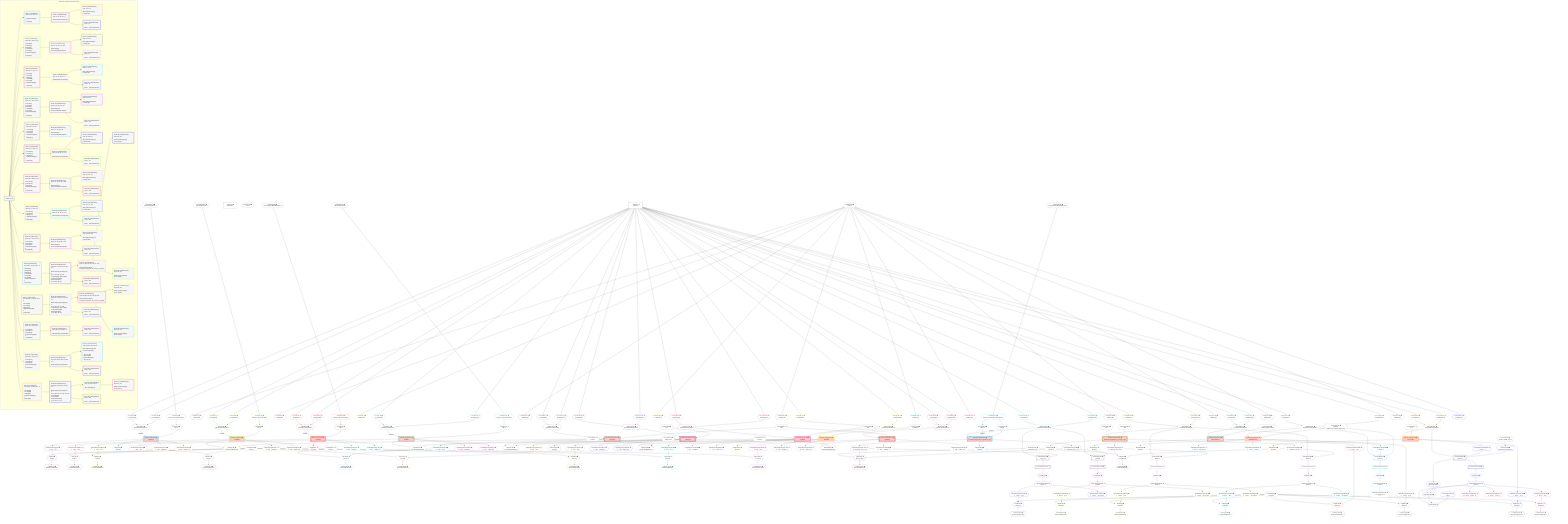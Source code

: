 %%{init: {'themeVariables': { 'fontSize': '12px'}}}%%
graph TD
    classDef path fill:#eee,stroke:#000,color:#000
    classDef plan fill:#fff,stroke-width:1px,color:#000
    classDef itemplan fill:#fff,stroke-width:2px,color:#000
    classDef unbatchedplan fill:#dff,stroke-width:1px,color:#000
    classDef sideeffectplan fill:#fcc,stroke-width:2px,color:#000
    classDef bucket fill:#f6f6f6,color:#000,stroke-width:2px,text-align:left


    %% plan dependencies
    Object15{{"Object[15∈0] ➊<br />ᐸ{pgSettings,withPgClient}ᐳ"}}:::plan
    Access13{{"Access[13∈0] ➊<br />ᐸ2.pgSettingsᐳ"}}:::plan
    Access14{{"Access[14∈0] ➊<br />ᐸ2.withPgClientᐳ"}}:::plan
    Access13 & Access14 --> Object15
    Lambda9{{"Lambda[9∈0] ➊<br />ᐸdecode_Post_base64JSONᐳ"}}:::plan
    Constant387{{"Constant[387∈0] ➊<br />ᐸ'WyJwb3N0cyIsMV0='ᐳ"}}:::plan
    Constant387 --> Lambda9
    Access10{{"Access[10∈0] ➊<br />ᐸ9.1ᐳ"}}:::plan
    Lambda9 --> Access10
    __Value2["__Value[2∈0] ➊<br />ᐸcontextᐳ"]:::plan
    __Value2 --> Access13
    __Value2 --> Access14
    __Value4["__Value[4∈0] ➊<br />ᐸrootValueᐳ"]:::plan
    Constant17{{"Constant[17∈0] ➊<br />ᐸnullᐳ"}}:::plan
    Constant18{{"Constant[18∈0] ➊<br />ᐸ'posts'ᐳ"}}:::plan
    Constant29{{"Constant[29∈0] ➊<br />ᐸ'query'ᐳ"}}:::plan
    Constant112{{"Constant[112∈0] ➊<br />ᐸ'types'ᐳ"}}:::plan
    Constant216{{"Constant[216∈0] ➊<br />ᐸ'compound_keys'ᐳ"}}:::plan
    Constant236{{"Constant[236∈0] ➊<br />ᐸ'people'ᐳ"}}:::plan
    Constant388{{"Constant[388∈0] ➊<br />ᐸ'hello'ᐳ"}}:::plan
    Constant389{{"Constant[389∈0] ➊<br />ᐸ'WyJwb3N0cyIsMl0='ᐳ"}}:::plan
    Constant390{{"Constant[390∈0] ➊<br />ᐸ'WyJwb3N0cyIsMjAwMDAwMF0='ᐳ"}}:::plan
    Constant391{{"Constant[391∈0] ➊<br />ᐸ'world'ᐳ"}}:::plan
    Constant392{{"Constant[392∈0] ➊<br />ᐸ'WyJwb3N0cyIsM10='ᐳ"}}:::plan
    Constant393{{"Constant[393∈0] ➊<br />ᐸ'throw error'ᐳ"}}:::plan
    Constant394{{"Constant[394∈0] ➊<br />ᐸ11ᐳ"}}:::plan
    Constant395{{"Constant[395∈0] ➊<br />ᐸ6ᐳ"}}:::plan
    Constant396{{"Constant[396∈0] ➊<br />ᐸ9ᐳ"}}:::plan
    Constant397{{"Constant[397∈0] ➊<br />ᐸ2000000ᐳ"}}:::plan
    Constant398{{"Constant[398∈0] ➊<br />ᐸ'WyJjb21wb3VuZF9rZXlzIiw0LDNd'ᐳ"}}:::plan
    Constant399{{"Constant[399∈0] ➊<br />ᐸ2ᐳ"}}:::plan
    Constant400{{"Constant[400∈0] ➊<br />ᐸ3ᐳ"}}:::plan
    Constant401{{"Constant[401∈0] ➊<br />ᐸ'budd.deey@email.com'ᐳ"}}:::plan
    Constant402{{"Constant[402∈0] ➊<br />ᐸ'graphile-build.issue.27.exists@example.com'ᐳ"}}:::plan
    Constant403{{"Constant[403∈0] ➊<br />ᐸ1ᐳ"}}:::plan
    Constant406{{"Constant[406∈0] ➊<br />ᐸ[ 'FIRST_NAME_ASC' ]ᐳ"}}:::plan
    PgDeleteSingle12[["PgDeleteSingle[12∈1] ➊<br />ᐸpost(id)ᐳ"]]:::sideeffectplan
    Object15 -->|rejectNull| PgDeleteSingle12
    Access10 --> PgDeleteSingle12
    Object16{{"Object[16∈1] ➊<br />ᐸ{result}ᐳ"}}:::plan
    PgDeleteSingle12 --> Object16
    List20{{"List[20∈2] ➊<br />ᐸ18,19ᐳ"}}:::plan
    PgClassExpression19{{"PgClassExpression[19∈2] ➊<br />ᐸ__post__.”id”ᐳ"}}:::plan
    Constant18 & PgClassExpression19 --> List20
    PgDeleteSingle12 --> PgClassExpression19
    Lambda21{{"Lambda[21∈2] ➊<br />ᐸbase64JSONEncodeᐳ"}}:::plan
    List20 --> Lambda21
    Lambda30{{"Lambda[30∈2] ➊<br />ᐸrawEncodeᐳ"}}:::plan
    Constant29 --> Lambda30
    PgClassExpression27{{"PgClassExpression[27∈3] ➊<br />ᐸ__post__.”headline”ᐳ"}}:::plan
    PgDeleteSingle12 --> PgClassExpression27
    PgClassExpression28{{"PgClassExpression[28∈3] ➊<br />ᐸ__post__.”author_id”ᐳ"}}:::plan
    PgDeleteSingle12 --> PgClassExpression28
    PgDeleteSingle37[["PgDeleteSingle[37∈5] ➊<br />ᐸpost(id)ᐳ"]]:::sideeffectplan
    Object40{{"Object[40∈5] ➊<br />ᐸ{pgSettings,withPgClient}ᐳ"}}:::plan
    Access35{{"Access[35∈5] ➊<br />ᐸ34.1ᐳ"}}:::plan
    Object40 -->|rejectNull| PgDeleteSingle37
    Access35 --> PgDeleteSingle37
    Access38{{"Access[38∈5] ➊<br />ᐸ2.pgSettingsᐳ"}}:::plan
    Access39{{"Access[39∈5] ➊<br />ᐸ2.withPgClientᐳ"}}:::plan
    Access38 & Access39 --> Object40
    Object41{{"Object[41∈5] ➊<br />ᐸ{result,clientMutationId}ᐳ"}}:::plan
    PgDeleteSingle37 & Constant388 --> Object41
    Lambda34{{"Lambda[34∈5] ➊<br />ᐸdecode_Post_base64JSONᐳ"}}:::plan
    Constant389 --> Lambda34
    Lambda34 --> Access35
    __Value2 --> Access38
    __Value2 --> Access39
    List44{{"List[44∈6] ➊<br />ᐸ18,43ᐳ"}}:::plan
    PgClassExpression43{{"PgClassExpression[43∈6] ➊<br />ᐸ__post__.”id”ᐳ"}}:::plan
    Constant18 & PgClassExpression43 --> List44
    PgDeleteSingle37 --> PgClassExpression43
    Lambda45{{"Lambda[45∈6] ➊<br />ᐸbase64JSONEncodeᐳ"}}:::plan
    List44 --> Lambda45
    Lambda54{{"Lambda[54∈6] ➊<br />ᐸrawEncodeᐳ"}}:::plan
    Constant29 --> Lambda54
    PgClassExpression51{{"PgClassExpression[51∈7] ➊<br />ᐸ__post__.”headline”ᐳ"}}:::plan
    PgDeleteSingle37 --> PgClassExpression51
    PgClassExpression52{{"PgClassExpression[52∈7] ➊<br />ᐸ__post__.”author_id”ᐳ"}}:::plan
    PgDeleteSingle37 --> PgClassExpression52
    PgDeleteSingle61[["PgDeleteSingle[61∈9] ➊<br />ᐸpost(id)ᐳ"]]:::sideeffectplan
    Object64{{"Object[64∈9] ➊<br />ᐸ{pgSettings,withPgClient}ᐳ"}}:::plan
    Access59{{"Access[59∈9] ➊<br />ᐸ58.1ᐳ"}}:::plan
    Object64 -->|rejectNull| PgDeleteSingle61
    Access59 --> PgDeleteSingle61
    Access62{{"Access[62∈9] ➊<br />ᐸ2.pgSettingsᐳ"}}:::plan
    Access63{{"Access[63∈9] ➊<br />ᐸ2.withPgClientᐳ"}}:::plan
    Access62 & Access63 --> Object64
    Lambda58{{"Lambda[58∈9] ➊<br />ᐸdecode_Post_base64JSONᐳ"}}:::plan
    Constant390 --> Lambda58
    Lambda58 --> Access59
    __Value2 --> Access62
    __Value2 --> Access63
    Object65{{"Object[65∈9] ➊<br />ᐸ{result}ᐳ"}}:::plan
    PgDeleteSingle61 --> Object65
    List69{{"List[69∈10] ➊<br />ᐸ18,68ᐳ"}}:::plan
    PgClassExpression68{{"PgClassExpression[68∈10] ➊<br />ᐸ__post__.”id”ᐳ"}}:::plan
    Constant18 & PgClassExpression68 --> List69
    PgDeleteSingle61 --> PgClassExpression68
    Lambda70{{"Lambda[70∈10] ➊<br />ᐸbase64JSONEncodeᐳ"}}:::plan
    List69 --> Lambda70
    Lambda79{{"Lambda[79∈10] ➊<br />ᐸrawEncodeᐳ"}}:::plan
    Constant29 --> Lambda79
    PgClassExpression76{{"PgClassExpression[76∈11] ➊<br />ᐸ__post__.”headline”ᐳ"}}:::plan
    PgDeleteSingle61 --> PgClassExpression76
    PgClassExpression77{{"PgClassExpression[77∈11] ➊<br />ᐸ__post__.”author_id”ᐳ"}}:::plan
    PgDeleteSingle61 --> PgClassExpression77
    PgDeleteSingle86[["PgDeleteSingle[86∈13] ➊<br />ᐸpost(id)ᐳ"]]:::sideeffectplan
    Object89{{"Object[89∈13] ➊<br />ᐸ{pgSettings,withPgClient}ᐳ"}}:::plan
    Access84{{"Access[84∈13] ➊<br />ᐸ83.1ᐳ"}}:::plan
    Object89 -->|rejectNull| PgDeleteSingle86
    Access84 --> PgDeleteSingle86
    Access87{{"Access[87∈13] ➊<br />ᐸ2.pgSettingsᐳ"}}:::plan
    Access88{{"Access[88∈13] ➊<br />ᐸ2.withPgClientᐳ"}}:::plan
    Access87 & Access88 --> Object89
    Object90{{"Object[90∈13] ➊<br />ᐸ{result,clientMutationId}ᐳ"}}:::plan
    PgDeleteSingle86 & Constant391 --> Object90
    Lambda83{{"Lambda[83∈13] ➊<br />ᐸdecode_Post_base64JSONᐳ"}}:::plan
    Constant392 --> Lambda83
    Lambda83 --> Access84
    __Value2 --> Access87
    __Value2 --> Access88
    List93{{"List[93∈14] ➊<br />ᐸ18,92ᐳ"}}:::plan
    PgClassExpression92{{"PgClassExpression[92∈14] ➊<br />ᐸ__post__.”id”ᐳ"}}:::plan
    Constant18 & PgClassExpression92 --> List93
    PgDeleteSingle86 --> PgClassExpression92
    Lambda94{{"Lambda[94∈14] ➊<br />ᐸbase64JSONEncodeᐳ"}}:::plan
    List93 --> Lambda94
    Lambda103{{"Lambda[103∈14] ➊<br />ᐸrawEncodeᐳ"}}:::plan
    Constant29 --> Lambda103
    PgClassExpression100{{"PgClassExpression[100∈15] ➊<br />ᐸ__post__.”headline”ᐳ"}}:::plan
    PgDeleteSingle86 --> PgClassExpression100
    PgClassExpression101{{"PgClassExpression[101∈15] ➊<br />ᐸ__post__.”author_id”ᐳ"}}:::plan
    PgDeleteSingle86 --> PgClassExpression101
    PgDeleteSingle107[["PgDeleteSingle[107∈17] ➊<br />ᐸtypes(id)ᐳ"]]:::sideeffectplan
    Object110{{"Object[110∈17] ➊<br />ᐸ{pgSettings,withPgClient}ᐳ"}}:::plan
    Object110 & Constant394 --> PgDeleteSingle107
    Access108{{"Access[108∈17] ➊<br />ᐸ2.pgSettingsᐳ"}}:::plan
    Access109{{"Access[109∈17] ➊<br />ᐸ2.withPgClientᐳ"}}:::plan
    Access108 & Access109 --> Object110
    Object111{{"Object[111∈17] ➊<br />ᐸ{result,clientMutationId}ᐳ"}}:::plan
    PgDeleteSingle107 & Constant393 --> Object111
    __Value2 --> Access108
    __Value2 --> Access109
    List114{{"List[114∈18] ➊<br />ᐸ112,113ᐳ"}}:::plan
    PgClassExpression113{{"PgClassExpression[113∈18] ➊<br />ᐸ__types__.”id”ᐳ"}}:::plan
    Constant112 & PgClassExpression113 --> List114
    PgDeleteSingle107 --> PgClassExpression113
    Lambda115{{"Lambda[115∈18] ➊<br />ᐸbase64JSONEncodeᐳ"}}:::plan
    List114 --> Lambda115
    PgDeleteSingle119[["PgDeleteSingle[119∈19] ➊<br />ᐸpost(id)ᐳ"]]:::sideeffectplan
    Object122{{"Object[122∈19] ➊<br />ᐸ{pgSettings,withPgClient}ᐳ"}}:::plan
    Object122 & Constant395 --> PgDeleteSingle119
    Access120{{"Access[120∈19] ➊<br />ᐸ2.pgSettingsᐳ"}}:::plan
    Access121{{"Access[121∈19] ➊<br />ᐸ2.withPgClientᐳ"}}:::plan
    Access120 & Access121 --> Object122
    __Value2 --> Access120
    __Value2 --> Access121
    Object123{{"Object[123∈19] ➊<br />ᐸ{result}ᐳ"}}:::plan
    PgDeleteSingle119 --> Object123
    List127{{"List[127∈20] ➊<br />ᐸ18,126ᐳ"}}:::plan
    PgClassExpression126{{"PgClassExpression[126∈20] ➊<br />ᐸ__post__.”id”ᐳ"}}:::plan
    Constant18 & PgClassExpression126 --> List127
    PgDeleteSingle119 --> PgClassExpression126
    Lambda128{{"Lambda[128∈20] ➊<br />ᐸbase64JSONEncodeᐳ"}}:::plan
    List127 --> Lambda128
    Lambda137{{"Lambda[137∈20] ➊<br />ᐸrawEncodeᐳ"}}:::plan
    Constant29 --> Lambda137
    PgClassExpression134{{"PgClassExpression[134∈21] ➊<br />ᐸ__post__.”headline”ᐳ"}}:::plan
    PgDeleteSingle119 --> PgClassExpression134
    PgClassExpression135{{"PgClassExpression[135∈21] ➊<br />ᐸ__post__.”author_id”ᐳ"}}:::plan
    PgDeleteSingle119 --> PgClassExpression135
    PgDeleteSingle141[["PgDeleteSingle[141∈23] ➊<br />ᐸpost(id)ᐳ"]]:::sideeffectplan
    Object144{{"Object[144∈23] ➊<br />ᐸ{pgSettings,withPgClient}ᐳ"}}:::plan
    Object144 & Constant396 --> PgDeleteSingle141
    Access142{{"Access[142∈23] ➊<br />ᐸ2.pgSettingsᐳ"}}:::plan
    Access143{{"Access[143∈23] ➊<br />ᐸ2.withPgClientᐳ"}}:::plan
    Access142 & Access143 --> Object144
    Object145{{"Object[145∈23] ➊<br />ᐸ{result,clientMutationId}ᐳ"}}:::plan
    PgDeleteSingle141 & Constant388 --> Object145
    __Value2 --> Access142
    __Value2 --> Access143
    List148{{"List[148∈24] ➊<br />ᐸ18,147ᐳ"}}:::plan
    PgClassExpression147{{"PgClassExpression[147∈24] ➊<br />ᐸ__post__.”id”ᐳ"}}:::plan
    Constant18 & PgClassExpression147 --> List148
    PgDeleteSingle141 --> PgClassExpression147
    Lambda149{{"Lambda[149∈24] ➊<br />ᐸbase64JSONEncodeᐳ"}}:::plan
    List148 --> Lambda149
    Lambda158{{"Lambda[158∈24] ➊<br />ᐸrawEncodeᐳ"}}:::plan
    Constant29 --> Lambda158
    PgClassExpression155{{"PgClassExpression[155∈25] ➊<br />ᐸ__post__.”headline”ᐳ"}}:::plan
    PgDeleteSingle141 --> PgClassExpression155
    PgClassExpression156{{"PgClassExpression[156∈25] ➊<br />ᐸ__post__.”author_id”ᐳ"}}:::plan
    PgDeleteSingle141 --> PgClassExpression156
    PgDeleteSingle162[["PgDeleteSingle[162∈27] ➊<br />ᐸpost(id)ᐳ"]]:::sideeffectplan
    Object165{{"Object[165∈27] ➊<br />ᐸ{pgSettings,withPgClient}ᐳ"}}:::plan
    Object165 & Constant397 --> PgDeleteSingle162
    Access163{{"Access[163∈27] ➊<br />ᐸ2.pgSettingsᐳ"}}:::plan
    Access164{{"Access[164∈27] ➊<br />ᐸ2.withPgClientᐳ"}}:::plan
    Access163 & Access164 --> Object165
    __Value2 --> Access163
    __Value2 --> Access164
    Object166{{"Object[166∈27] ➊<br />ᐸ{result}ᐳ"}}:::plan
    PgDeleteSingle162 --> Object166
    List170{{"List[170∈28] ➊<br />ᐸ18,169ᐳ"}}:::plan
    PgClassExpression169{{"PgClassExpression[169∈28] ➊<br />ᐸ__post__.”id”ᐳ"}}:::plan
    Constant18 & PgClassExpression169 --> List170
    PgDeleteSingle162 --> PgClassExpression169
    Lambda171{{"Lambda[171∈28] ➊<br />ᐸbase64JSONEncodeᐳ"}}:::plan
    List170 --> Lambda171
    Lambda180{{"Lambda[180∈28] ➊<br />ᐸrawEncodeᐳ"}}:::plan
    Constant29 --> Lambda180
    PgClassExpression177{{"PgClassExpression[177∈29] ➊<br />ᐸ__post__.”headline”ᐳ"}}:::plan
    PgDeleteSingle162 --> PgClassExpression177
    PgClassExpression178{{"PgClassExpression[178∈29] ➊<br />ᐸ__post__.”author_id”ᐳ"}}:::plan
    PgDeleteSingle162 --> PgClassExpression178
    PgDeleteSingle184[["PgDeleteSingle[184∈31] ➊<br />ᐸpost(id)ᐳ"]]:::sideeffectplan
    Object187{{"Object[187∈31] ➊<br />ᐸ{pgSettings,withPgClient}ᐳ"}}:::plan
    Object187 & Constant394 --> PgDeleteSingle184
    Access185{{"Access[185∈31] ➊<br />ᐸ2.pgSettingsᐳ"}}:::plan
    Access186{{"Access[186∈31] ➊<br />ᐸ2.withPgClientᐳ"}}:::plan
    Access185 & Access186 --> Object187
    Object188{{"Object[188∈31] ➊<br />ᐸ{result,clientMutationId}ᐳ"}}:::plan
    PgDeleteSingle184 & Constant391 --> Object188
    __Value2 --> Access185
    __Value2 --> Access186
    List191{{"List[191∈32] ➊<br />ᐸ18,190ᐳ"}}:::plan
    PgClassExpression190{{"PgClassExpression[190∈32] ➊<br />ᐸ__post__.”id”ᐳ"}}:::plan
    Constant18 & PgClassExpression190 --> List191
    PgDeleteSingle184 --> PgClassExpression190
    Lambda192{{"Lambda[192∈32] ➊<br />ᐸbase64JSONEncodeᐳ"}}:::plan
    List191 --> Lambda192
    Lambda201{{"Lambda[201∈32] ➊<br />ᐸrawEncodeᐳ"}}:::plan
    Constant29 --> Lambda201
    PgClassExpression198{{"PgClassExpression[198∈33] ➊<br />ᐸ__post__.”headline”ᐳ"}}:::plan
    PgDeleteSingle184 --> PgClassExpression198
    PgClassExpression199{{"PgClassExpression[199∈33] ➊<br />ᐸ__post__.”author_id”ᐳ"}}:::plan
    PgDeleteSingle184 --> PgClassExpression199
    PgDeleteSingle210[["PgDeleteSingle[210∈35] ➊<br />ᐸcompound_key(person_id_1,person_id_2)ᐳ"]]:::sideeffectplan
    Object213{{"Object[213∈35] ➊<br />ᐸ{pgSettings,withPgClient}ᐳ"}}:::plan
    Access206{{"Access[206∈35] ➊<br />ᐸ205.1ᐳ"}}:::plan
    Access208{{"Access[208∈35] ➊<br />ᐸ205.2ᐳ"}}:::plan
    Object213 -->|rejectNull| PgDeleteSingle210
    Access206 -->|rejectNull| PgDeleteSingle210
    Access208 --> PgDeleteSingle210
    Access211{{"Access[211∈35] ➊<br />ᐸ2.pgSettingsᐳ"}}:::plan
    Access212{{"Access[212∈35] ➊<br />ᐸ2.withPgClientᐳ"}}:::plan
    Access211 & Access212 --> Object213
    Lambda205{{"Lambda[205∈35] ➊<br />ᐸdecode_CompoundKey_base64JSONᐳ"}}:::plan
    Constant398 --> Lambda205
    Lambda205 --> Access206
    Lambda205 --> Access208
    __Value2 --> Access211
    __Value2 --> Access212
    Object214{{"Object[214∈35] ➊<br />ᐸ{result}ᐳ"}}:::plan
    PgDeleteSingle210 --> Object214
    List219{{"List[219∈36] ➊<br />ᐸ216,217,218ᐳ"}}:::plan
    PgClassExpression217{{"PgClassExpression[217∈36] ➊<br />ᐸ__compound...rson_id_1”ᐳ"}}:::plan
    PgClassExpression218{{"PgClassExpression[218∈36] ➊<br />ᐸ__compound...rson_id_2”ᐳ"}}:::plan
    Constant216 & PgClassExpression217 & PgClassExpression218 --> List219
    PgSelect229[["PgSelect[229∈36] ➊<br />ᐸpersonᐳ"]]:::plan
    Object213 & PgClassExpression217 --> PgSelect229
    PgSelect242[["PgSelect[242∈36] ➊<br />ᐸpersonᐳ"]]:::plan
    Object213 & PgClassExpression218 --> PgSelect242
    PgDeleteSingle210 --> PgClassExpression217
    PgDeleteSingle210 --> PgClassExpression218
    Lambda220{{"Lambda[220∈36] ➊<br />ᐸbase64JSONEncodeᐳ"}}:::plan
    List219 --> Lambda220
    First233{{"First[233∈36] ➊"}}:::plan
    PgSelectRows234[["PgSelectRows[234∈36] ➊"]]:::plan
    PgSelectRows234 --> First233
    PgSelect229 --> PgSelectRows234
    PgSelectSingle235{{"PgSelectSingle[235∈36] ➊<br />ᐸpersonᐳ"}}:::plan
    First233 --> PgSelectSingle235
    First244{{"First[244∈36] ➊"}}:::plan
    PgSelectRows245[["PgSelectRows[245∈36] ➊"]]:::plan
    PgSelectRows245 --> First244
    PgSelect242 --> PgSelectRows245
    PgSelectSingle246{{"PgSelectSingle[246∈36] ➊<br />ᐸpersonᐳ"}}:::plan
    First244 --> PgSelectSingle246
    Lambda253{{"Lambda[253∈36] ➊<br />ᐸrawEncodeᐳ"}}:::plan
    Constant29 --> Lambda253
    List238{{"List[238∈38] ➊<br />ᐸ236,237ᐳ"}}:::plan
    PgClassExpression237{{"PgClassExpression[237∈38] ➊<br />ᐸ__person__.”id”ᐳ"}}:::plan
    Constant236 & PgClassExpression237 --> List238
    PgSelectSingle235 --> PgClassExpression237
    Lambda239{{"Lambda[239∈38] ➊<br />ᐸbase64JSONEncodeᐳ"}}:::plan
    List238 --> Lambda239
    PgClassExpression240{{"PgClassExpression[240∈38] ➊<br />ᐸ__person__...full_name”ᐳ"}}:::plan
    PgSelectSingle235 --> PgClassExpression240
    List249{{"List[249∈39] ➊<br />ᐸ236,248ᐳ"}}:::plan
    PgClassExpression248{{"PgClassExpression[248∈39] ➊<br />ᐸ__person__.”id”ᐳ"}}:::plan
    Constant236 & PgClassExpression248 --> List249
    PgSelectSingle246 --> PgClassExpression248
    Lambda250{{"Lambda[250∈39] ➊<br />ᐸbase64JSONEncodeᐳ"}}:::plan
    List249 --> Lambda250
    PgClassExpression251{{"PgClassExpression[251∈39] ➊<br />ᐸ__person__...full_name”ᐳ"}}:::plan
    PgSelectSingle246 --> PgClassExpression251
    PgDeleteSingle258[["PgDeleteSingle[258∈41] ➊<br />ᐸcompound_key(person_id_1,person_id_2)ᐳ"]]:::sideeffectplan
    Object261{{"Object[261∈41] ➊<br />ᐸ{pgSettings,withPgClient}ᐳ"}}:::plan
    Object261 & Constant399 & Constant400 --> PgDeleteSingle258
    Access259{{"Access[259∈41] ➊<br />ᐸ2.pgSettingsᐳ"}}:::plan
    Access260{{"Access[260∈41] ➊<br />ᐸ2.withPgClientᐳ"}}:::plan
    Access259 & Access260 --> Object261
    __Value2 --> Access259
    __Value2 --> Access260
    Object262{{"Object[262∈41] ➊<br />ᐸ{result}ᐳ"}}:::plan
    PgDeleteSingle258 --> Object262
    List267{{"List[267∈42] ➊<br />ᐸ216,265,266ᐳ"}}:::plan
    PgClassExpression265{{"PgClassExpression[265∈42] ➊<br />ᐸ__compound...rson_id_1”ᐳ"}}:::plan
    PgClassExpression266{{"PgClassExpression[266∈42] ➊<br />ᐸ__compound...rson_id_2”ᐳ"}}:::plan
    Constant216 & PgClassExpression265 & PgClassExpression266 --> List267
    PgSelect277[["PgSelect[277∈42] ➊<br />ᐸpersonᐳ"]]:::plan
    Object261 & PgClassExpression265 --> PgSelect277
    PgSelect290[["PgSelect[290∈42] ➊<br />ᐸpersonᐳ"]]:::plan
    Object261 & PgClassExpression266 --> PgSelect290
    PgDeleteSingle258 --> PgClassExpression265
    PgDeleteSingle258 --> PgClassExpression266
    Lambda268{{"Lambda[268∈42] ➊<br />ᐸbase64JSONEncodeᐳ"}}:::plan
    List267 --> Lambda268
    First281{{"First[281∈42] ➊"}}:::plan
    PgSelectRows282[["PgSelectRows[282∈42] ➊"]]:::plan
    PgSelectRows282 --> First281
    PgSelect277 --> PgSelectRows282
    PgSelectSingle283{{"PgSelectSingle[283∈42] ➊<br />ᐸpersonᐳ"}}:::plan
    First281 --> PgSelectSingle283
    First292{{"First[292∈42] ➊"}}:::plan
    PgSelectRows293[["PgSelectRows[293∈42] ➊"]]:::plan
    PgSelectRows293 --> First292
    PgSelect290 --> PgSelectRows293
    PgSelectSingle294{{"PgSelectSingle[294∈42] ➊<br />ᐸpersonᐳ"}}:::plan
    First292 --> PgSelectSingle294
    Lambda301{{"Lambda[301∈42] ➊<br />ᐸrawEncodeᐳ"}}:::plan
    Constant29 --> Lambda301
    List286{{"List[286∈44] ➊<br />ᐸ236,285ᐳ"}}:::plan
    PgClassExpression285{{"PgClassExpression[285∈44] ➊<br />ᐸ__person__.”id”ᐳ"}}:::plan
    Constant236 & PgClassExpression285 --> List286
    PgSelectSingle283 --> PgClassExpression285
    Lambda287{{"Lambda[287∈44] ➊<br />ᐸbase64JSONEncodeᐳ"}}:::plan
    List286 --> Lambda287
    PgClassExpression288{{"PgClassExpression[288∈44] ➊<br />ᐸ__person__...full_name”ᐳ"}}:::plan
    PgSelectSingle283 --> PgClassExpression288
    List297{{"List[297∈45] ➊<br />ᐸ236,296ᐳ"}}:::plan
    PgClassExpression296{{"PgClassExpression[296∈45] ➊<br />ᐸ__person__.”id”ᐳ"}}:::plan
    Constant236 & PgClassExpression296 --> List297
    PgSelectSingle294 --> PgClassExpression296
    Lambda298{{"Lambda[298∈45] ➊<br />ᐸbase64JSONEncodeᐳ"}}:::plan
    List297 --> Lambda298
    PgClassExpression299{{"PgClassExpression[299∈45] ➊<br />ᐸ__person__...full_name”ᐳ"}}:::plan
    PgSelectSingle294 --> PgClassExpression299
    PgDeleteSingle305[["PgDeleteSingle[305∈47] ➊<br />ᐸperson(email)ᐳ"]]:::sideeffectplan
    Object308{{"Object[308∈47] ➊<br />ᐸ{pgSettings,withPgClient}ᐳ"}}:::plan
    Object308 & Constant401 --> PgDeleteSingle305
    Access306{{"Access[306∈47] ➊<br />ᐸ2.pgSettingsᐳ"}}:::plan
    Access307{{"Access[307∈47] ➊<br />ᐸ2.withPgClientᐳ"}}:::plan
    Access306 & Access307 --> Object308
    __Value2 --> Access306
    __Value2 --> Access307
    Object309{{"Object[309∈47] ➊<br />ᐸ{result}ᐳ"}}:::plan
    PgDeleteSingle305 --> Object309
    List313{{"List[313∈48] ➊<br />ᐸ236,312ᐳ"}}:::plan
    PgClassExpression312{{"PgClassExpression[312∈48] ➊<br />ᐸ__person__.”id”ᐳ"}}:::plan
    Constant236 & PgClassExpression312 --> List313
    PgDeleteSingle305 --> PgClassExpression312
    Lambda314{{"Lambda[314∈48] ➊<br />ᐸbase64JSONEncodeᐳ"}}:::plan
    List313 --> Lambda314
    Lambda316{{"Lambda[316∈48] ➊<br />ᐸrawEncodeᐳ"}}:::plan
    Constant29 --> Lambda316
    PgDeleteSingle320[["PgDeleteSingle[320∈50] ➊<br />ᐸperson(email)ᐳ"]]:::sideeffectplan
    Object323{{"Object[323∈50] ➊<br />ᐸ{pgSettings,withPgClient}ᐳ"}}:::plan
    Object323 & Constant402 --> PgDeleteSingle320
    Access321{{"Access[321∈50] ➊<br />ᐸ2.pgSettingsᐳ"}}:::plan
    Access322{{"Access[322∈50] ➊<br />ᐸ2.withPgClientᐳ"}}:::plan
    Access321 & Access322 --> Object323
    __Value2 --> Access321
    __Value2 --> Access322
    Object324{{"Object[324∈50] ➊<br />ᐸ{result}ᐳ"}}:::plan
    PgDeleteSingle320 --> Object324
    List328{{"List[328∈51] ➊<br />ᐸ236,327ᐳ"}}:::plan
    PgClassExpression327{{"PgClassExpression[327∈51] ➊<br />ᐸ__person__.”id”ᐳ"}}:::plan
    Constant236 & PgClassExpression327 --> List328
    PgDeleteSingle320 --> PgClassExpression327
    Lambda329{{"Lambda[329∈51] ➊<br />ᐸbase64JSONEncodeᐳ"}}:::plan
    List328 --> Lambda329
    Lambda349{{"Lambda[349∈51] ➊<br />ᐸrawEncodeᐳ"}}:::plan
    Constant29 --> Lambda349
    PgSelect339[["PgSelect[339∈52] ➊<br />ᐸpersonᐳ"]]:::plan
    PgClassExpression338{{"PgClassExpression[338∈52] ➊<br />ᐸ__person__ᐳ"}}:::plan
    Object323 & PgClassExpression338 & Constant402 --> PgSelect339
    PgClassExpression335{{"PgClassExpression[335∈52] ➊<br />ᐸ__person__...full_name”ᐳ"}}:::plan
    PgDeleteSingle320 --> PgClassExpression335
    PgClassExpression336{{"PgClassExpression[336∈52] ➊<br />ᐸ__person__.”email”ᐳ"}}:::plan
    PgDeleteSingle320 --> PgClassExpression336
    PgDeleteSingle320 --> PgClassExpression338
    First343{{"First[343∈52] ➊"}}:::plan
    PgSelectRows344[["PgSelectRows[344∈52] ➊"]]:::plan
    PgSelectRows344 --> First343
    PgSelect339 --> PgSelectRows344
    PgSelectSingle345{{"PgSelectSingle[345∈52] ➊<br />ᐸpersonᐳ"}}:::plan
    First343 --> PgSelectSingle345
    PgClassExpression347{{"PgClassExpression[347∈52] ➊<br />ᐸ”c”.”perso...lder! */<br />)ᐳ"}}:::plan
    PgSelectSingle345 --> PgClassExpression347
    PgDeleteSingle353[["PgDeleteSingle[353∈54] ➊<br />ᐸperson(id)ᐳ"]]:::sideeffectplan
    Object356{{"Object[356∈54] ➊<br />ᐸ{pgSettings,withPgClient}ᐳ"}}:::plan
    Object356 & Constant403 --> PgDeleteSingle353
    Access354{{"Access[354∈54] ➊<br />ᐸ2.pgSettingsᐳ"}}:::plan
    Access355{{"Access[355∈54] ➊<br />ᐸ2.withPgClientᐳ"}}:::plan
    Access354 & Access355 --> Object356
    __Value2 --> Access354
    __Value2 --> Access355
    Object357{{"Object[357∈54] ➊<br />ᐸ{result}ᐳ"}}:::plan
    PgDeleteSingle353 --> Object357
    PgSelect366[["PgSelect[366∈55] ➊<br />ᐸpersonᐳ"]]:::plan
    PgClassExpression365{{"PgClassExpression[365∈55] ➊<br />ᐸ__person__ᐳ"}}:::plan
    Lambda370{{"Lambda[370∈55] ➊<br />ᐸextractList_pgSelectApplyᐳ"}}:::plan
    Object356 & PgClassExpression365 & Lambda370 --> PgSelect366
    Edge375{{"Edge[375∈55] ➊"}}:::plan
    PgSelectSingle374{{"PgSelectSingle[374∈55] ➊<br />ᐸpersonᐳ"}}:::plan
    PgCursor377{{"PgCursor[377∈55] ➊"}}:::plan
    Connection371{{"Connection[371∈55] ➊<br />ᐸ366ᐳ"}}:::plan
    PgSelectSingle374 & PgCursor377 & Connection371 --> Edge375
    List361{{"List[361∈55] ➊<br />ᐸ236,360ᐳ"}}:::plan
    PgClassExpression360{{"PgClassExpression[360∈55] ➊<br />ᐸ__person__.”id”ᐳ"}}:::plan
    Constant236 & PgClassExpression360 --> List361
    Access376{{"Access[376∈55] ➊<br />ᐸ366.cursorDetailsᐳ"}}:::plan
    PgSelectSingle374 & Access376 --> PgCursor377
    PgDeleteSingle353 --> PgClassExpression360
    Lambda362{{"Lambda[362∈55] ➊<br />ᐸbase64JSONEncodeᐳ"}}:::plan
    List361 --> Lambda362
    PgDeleteSingle353 --> PgClassExpression365
    Constant406 --> Lambda370
    First372{{"First[372∈55] ➊"}}:::plan
    PgSelectRows373[["PgSelectRows[373∈55] ➊"]]:::plan
    PgSelectRows373 --> First372
    PgSelect366 --> PgSelectRows373
    First372 --> PgSelectSingle374
    PgSelect366 --> Access376
    Lambda386{{"Lambda[386∈55] ➊<br />ᐸrawEncodeᐳ"}}:::plan
    Constant29 --> Lambda386
    List382{{"List[382∈57] ➊<br />ᐸ236,380ᐳ"}}:::plan
    PgClassExpression380{{"PgClassExpression[380∈57] ➊<br />ᐸ__person__.”id”ᐳ"}}:::plan
    Constant236 & PgClassExpression380 --> List382
    PgClassExpression379{{"PgClassExpression[379∈57] ➊<br />ᐸ”c”.”perso..._person__)ᐳ"}}:::plan
    PgSelectSingle374 --> PgClassExpression379
    PgSelectSingle374 --> PgClassExpression380
    Lambda383{{"Lambda[383∈57] ➊<br />ᐸbase64JSONEncodeᐳ"}}:::plan
    List382 --> Lambda383
    PgClassExpression384{{"PgClassExpression[384∈57] ➊<br />ᐸ__person__.”email”ᐳ"}}:::plan
    PgSelectSingle374 --> PgClassExpression384

    %% define steps

    subgraph "Buckets for mutations/v4/mutation-delete"
    Bucket0("Bucket 0 (root)"):::bucket
    classDef bucket0 stroke:#696969
    class Bucket0,__Value2,__Value4,Lambda9,Access10,Access13,Access14,Object15,Constant17,Constant18,Constant29,Constant112,Constant216,Constant236,Constant387,Constant388,Constant389,Constant390,Constant391,Constant392,Constant393,Constant394,Constant395,Constant396,Constant397,Constant398,Constant399,Constant400,Constant401,Constant402,Constant403,Constant406 bucket0
    Bucket1("Bucket 1 (mutationField)<br />Deps: 15, 10, 18, 29, 4, 17<br /><br />1: PgDeleteSingle[12]<br />2: <br />ᐳ: Object[16]"):::bucket
    classDef bucket1 stroke:#00bfff
    class Bucket1,PgDeleteSingle12,Object16 bucket1
    Bucket2("Bucket 2 (nullableBoundary)<br />Deps: 12, 18, 29, 16, 4, 17<br /><br />ROOT Object{1}ᐸ{result}ᐳ[16]"):::bucket
    classDef bucket2 stroke:#7f007f
    class Bucket2,PgClassExpression19,List20,Lambda21,Lambda30 bucket2
    Bucket3("Bucket 3 (nullableBoundary)<br />Deps: 12, 21, 19<br /><br />ROOT PgDeleteSingle{1}ᐸpost(id)ᐳ[12]"):::bucket
    classDef bucket3 stroke:#ffa500
    class Bucket3,PgClassExpression27,PgClassExpression28 bucket3
    Bucket4("Bucket 4 (nullableBoundary)<br />Deps: 4, 30<br /><br />ROOT __ValueᐸrootValueᐳ[4]"):::bucket
    classDef bucket4 stroke:#0000ff
    class Bucket4 bucket4
    Bucket5("Bucket 5 (mutationField)<br />Deps: 389, 2, 388, 18, 29, 4<br /><br />1: Access[38]<br />2: Access[39]<br />3: Object[40]<br />4: Lambda[34]<br />5: Access[35]<br />6: PgDeleteSingle[37]<br />7: <br />ᐳ: Object[41]"):::bucket
    classDef bucket5 stroke:#7fff00
    class Bucket5,Lambda34,Access35,PgDeleteSingle37,Access38,Access39,Object40,Object41 bucket5
    Bucket6("Bucket 6 (nullableBoundary)<br />Deps: 37, 18, 29, 41, 4, 388<br /><br />ROOT Object{5}ᐸ{result,clientMutationId}ᐳ[41]"):::bucket
    classDef bucket6 stroke:#ff1493
    class Bucket6,PgClassExpression43,List44,Lambda45,Lambda54 bucket6
    Bucket7("Bucket 7 (nullableBoundary)<br />Deps: 37, 45, 43<br /><br />ROOT PgDeleteSingle{5}ᐸpost(id)ᐳ[37]"):::bucket
    classDef bucket7 stroke:#808000
    class Bucket7,PgClassExpression51,PgClassExpression52 bucket7
    Bucket8("Bucket 8 (nullableBoundary)<br />Deps: 4, 54<br /><br />ROOT __ValueᐸrootValueᐳ[4]"):::bucket
    classDef bucket8 stroke:#dda0dd
    class Bucket8 bucket8
    Bucket9("Bucket 9 (mutationField)<br />Deps: 390, 2, 18, 29, 4, 17<br /><br />1: Access[62]<br />2: Access[63]<br />3: Object[64]<br />4: Lambda[58]<br />5: Access[59]<br />6: PgDeleteSingle[61]<br />7: <br />ᐳ: Object[65]"):::bucket
    classDef bucket9 stroke:#ff0000
    class Bucket9,Lambda58,Access59,PgDeleteSingle61,Access62,Access63,Object64,Object65 bucket9
    Bucket10("Bucket 10 (nullableBoundary)<br />Deps: 61, 18, 29, 65, 4, 17<br /><br />ROOT Object{9}ᐸ{result}ᐳ[65]"):::bucket
    classDef bucket10 stroke:#ffff00
    class Bucket10,PgClassExpression68,List69,Lambda70,Lambda79 bucket10
    Bucket11("Bucket 11 (nullableBoundary)<br />Deps: 61, 70, 68<br /><br />ROOT PgDeleteSingle{9}ᐸpost(id)ᐳ[61]"):::bucket
    classDef bucket11 stroke:#00ffff
    class Bucket11,PgClassExpression76,PgClassExpression77 bucket11
    Bucket12("Bucket 12 (nullableBoundary)<br />Deps: 4, 79<br /><br />ROOT __ValueᐸrootValueᐳ[4]"):::bucket
    classDef bucket12 stroke:#4169e1
    class Bucket12 bucket12
    Bucket13("Bucket 13 (mutationField)<br />Deps: 392, 2, 391, 18, 29, 4<br /><br />1: Access[87]<br />2: Access[88]<br />3: Object[89]<br />4: Lambda[83]<br />5: Access[84]<br />6: PgDeleteSingle[86]<br />7: <br />ᐳ: Object[90]"):::bucket
    classDef bucket13 stroke:#3cb371
    class Bucket13,Lambda83,Access84,PgDeleteSingle86,Access87,Access88,Object89,Object90 bucket13
    Bucket14("Bucket 14 (nullableBoundary)<br />Deps: 86, 18, 29, 90, 4, 391<br /><br />ROOT Object{13}ᐸ{result,clientMutationId}ᐳ[90]"):::bucket
    classDef bucket14 stroke:#a52a2a
    class Bucket14,PgClassExpression92,List93,Lambda94,Lambda103 bucket14
    Bucket15("Bucket 15 (nullableBoundary)<br />Deps: 86, 94, 92<br /><br />ROOT PgDeleteSingle{13}ᐸpost(id)ᐳ[86]"):::bucket
    classDef bucket15 stroke:#ff00ff
    class Bucket15,PgClassExpression100,PgClassExpression101 bucket15
    Bucket16("Bucket 16 (nullableBoundary)<br />Deps: 4, 103<br /><br />ROOT __ValueᐸrootValueᐳ[4]"):::bucket
    classDef bucket16 stroke:#f5deb3
    class Bucket16 bucket16
    Bucket17("Bucket 17 (mutationField)<br />Deps: 394, 2, 393, 112<br /><br />1: Access[108]<br />2: Access[109]<br />3: Object[110]<br />4: PgDeleteSingle[107]<br />5: <br />ᐳ: Object[111]"):::bucket
    classDef bucket17 stroke:#696969
    class Bucket17,PgDeleteSingle107,Access108,Access109,Object110,Object111 bucket17
    Bucket18("Bucket 18 (nullableBoundary)<br />Deps: 107, 112, 111, 393<br /><br />ROOT Object{17}ᐸ{result,clientMutationId}ᐳ[111]"):::bucket
    classDef bucket18 stroke:#00bfff
    class Bucket18,PgClassExpression113,List114,Lambda115 bucket18
    Bucket19("Bucket 19 (mutationField)<br />Deps: 395, 2, 18, 29, 4, 17<br /><br />1: Access[120]<br />2: Access[121]<br />3: Object[122]<br />4: PgDeleteSingle[119]<br />5: <br />ᐳ: Object[123]"):::bucket
    classDef bucket19 stroke:#7f007f
    class Bucket19,PgDeleteSingle119,Access120,Access121,Object122,Object123 bucket19
    Bucket20("Bucket 20 (nullableBoundary)<br />Deps: 119, 18, 29, 123, 4, 17<br /><br />ROOT Object{19}ᐸ{result}ᐳ[123]"):::bucket
    classDef bucket20 stroke:#ffa500
    class Bucket20,PgClassExpression126,List127,Lambda128,Lambda137 bucket20
    Bucket21("Bucket 21 (nullableBoundary)<br />Deps: 119, 128, 126<br /><br />ROOT PgDeleteSingle{19}ᐸpost(id)ᐳ[119]"):::bucket
    classDef bucket21 stroke:#0000ff
    class Bucket21,PgClassExpression134,PgClassExpression135 bucket21
    Bucket22("Bucket 22 (nullableBoundary)<br />Deps: 4, 137<br /><br />ROOT __ValueᐸrootValueᐳ[4]"):::bucket
    classDef bucket22 stroke:#7fff00
    class Bucket22 bucket22
    Bucket23("Bucket 23 (mutationField)<br />Deps: 396, 2, 388, 18, 29, 4<br /><br />1: Access[142]<br />2: Access[143]<br />3: Object[144]<br />4: PgDeleteSingle[141]<br />5: <br />ᐳ: Object[145]"):::bucket
    classDef bucket23 stroke:#ff1493
    class Bucket23,PgDeleteSingle141,Access142,Access143,Object144,Object145 bucket23
    Bucket24("Bucket 24 (nullableBoundary)<br />Deps: 141, 18, 29, 145, 4, 388<br /><br />ROOT Object{23}ᐸ{result,clientMutationId}ᐳ[145]"):::bucket
    classDef bucket24 stroke:#808000
    class Bucket24,PgClassExpression147,List148,Lambda149,Lambda158 bucket24
    Bucket25("Bucket 25 (nullableBoundary)<br />Deps: 141, 149, 147<br /><br />ROOT PgDeleteSingle{23}ᐸpost(id)ᐳ[141]"):::bucket
    classDef bucket25 stroke:#dda0dd
    class Bucket25,PgClassExpression155,PgClassExpression156 bucket25
    Bucket26("Bucket 26 (nullableBoundary)<br />Deps: 4, 158<br /><br />ROOT __ValueᐸrootValueᐳ[4]"):::bucket
    classDef bucket26 stroke:#ff0000
    class Bucket26 bucket26
    Bucket27("Bucket 27 (mutationField)<br />Deps: 397, 2, 18, 29, 4, 17<br /><br />1: Access[163]<br />2: Access[164]<br />3: Object[165]<br />4: PgDeleteSingle[162]<br />5: <br />ᐳ: Object[166]"):::bucket
    classDef bucket27 stroke:#ffff00
    class Bucket27,PgDeleteSingle162,Access163,Access164,Object165,Object166 bucket27
    Bucket28("Bucket 28 (nullableBoundary)<br />Deps: 162, 18, 29, 166, 4, 17<br /><br />ROOT Object{27}ᐸ{result}ᐳ[166]"):::bucket
    classDef bucket28 stroke:#00ffff
    class Bucket28,PgClassExpression169,List170,Lambda171,Lambda180 bucket28
    Bucket29("Bucket 29 (nullableBoundary)<br />Deps: 162, 171, 169<br /><br />ROOT PgDeleteSingle{27}ᐸpost(id)ᐳ[162]"):::bucket
    classDef bucket29 stroke:#4169e1
    class Bucket29,PgClassExpression177,PgClassExpression178 bucket29
    Bucket30("Bucket 30 (nullableBoundary)<br />Deps: 4, 180<br /><br />ROOT __ValueᐸrootValueᐳ[4]"):::bucket
    classDef bucket30 stroke:#3cb371
    class Bucket30 bucket30
    Bucket31("Bucket 31 (mutationField)<br />Deps: 394, 2, 391, 18, 29, 4<br /><br />1: Access[185]<br />2: Access[186]<br />3: Object[187]<br />4: PgDeleteSingle[184]<br />5: <br />ᐳ: Object[188]"):::bucket
    classDef bucket31 stroke:#a52a2a
    class Bucket31,PgDeleteSingle184,Access185,Access186,Object187,Object188 bucket31
    Bucket32("Bucket 32 (nullableBoundary)<br />Deps: 184, 18, 29, 188, 4, 391<br /><br />ROOT Object{31}ᐸ{result,clientMutationId}ᐳ[188]"):::bucket
    classDef bucket32 stroke:#ff00ff
    class Bucket32,PgClassExpression190,List191,Lambda192,Lambda201 bucket32
    Bucket33("Bucket 33 (nullableBoundary)<br />Deps: 184, 192, 190<br /><br />ROOT PgDeleteSingle{31}ᐸpost(id)ᐳ[184]"):::bucket
    classDef bucket33 stroke:#f5deb3
    class Bucket33,PgClassExpression198,PgClassExpression199 bucket33
    Bucket34("Bucket 34 (nullableBoundary)<br />Deps: 4, 201<br /><br />ROOT __ValueᐸrootValueᐳ[4]"):::bucket
    classDef bucket34 stroke:#696969
    class Bucket34 bucket34
    Bucket35("Bucket 35 (mutationField)<br />Deps: 398, 2, 216, 29, 236, 4, 17<br /><br />1: Access[211]<br />2: Access[212]<br />3: Object[213]<br />4: Lambda[205]<br />5: Access[206]<br />6: Access[208]<br />7: PgDeleteSingle[210]<br />8: <br />ᐳ: Object[214]"):::bucket
    classDef bucket35 stroke:#00bfff
    class Bucket35,Lambda205,Access206,Access208,PgDeleteSingle210,Access211,Access212,Object213,Object214 bucket35
    Bucket36("Bucket 36 (nullableBoundary)<br />Deps: 210, 216, 213, 29, 214, 236, 4, 17<br /><br />ROOT Object{35}ᐸ{result}ᐳ[214]<br />1: <br />ᐳ: 217, 218, 253, 219, 220<br />2: PgSelect[229], PgSelect[242]<br />3: PgSelectRows[234], PgSelectRows[245]<br />ᐳ: 233, 235, 244, 246"):::bucket
    classDef bucket36 stroke:#7f007f
    class Bucket36,PgClassExpression217,PgClassExpression218,List219,Lambda220,PgSelect229,First233,PgSelectRows234,PgSelectSingle235,PgSelect242,First244,PgSelectRows245,PgSelectSingle246,Lambda253 bucket36
    Bucket37("Bucket 37 (nullableBoundary)<br />Deps: 210, 235, 236, 246, 220, 217, 218<br /><br />ROOT PgDeleteSingle{35}ᐸcompound_key(person_id_1,person_id_2)ᐳ[210]"):::bucket
    classDef bucket37 stroke:#ffa500
    class Bucket37 bucket37
    Bucket38("Bucket 38 (nullableBoundary)<br />Deps: 235, 236<br /><br />ROOT PgSelectSingle{36}ᐸpersonᐳ[235]"):::bucket
    classDef bucket38 stroke:#0000ff
    class Bucket38,PgClassExpression237,List238,Lambda239,PgClassExpression240 bucket38
    Bucket39("Bucket 39 (nullableBoundary)<br />Deps: 246, 236<br /><br />ROOT PgSelectSingle{36}ᐸpersonᐳ[246]"):::bucket
    classDef bucket39 stroke:#7fff00
    class Bucket39,PgClassExpression248,List249,Lambda250,PgClassExpression251 bucket39
    Bucket40("Bucket 40 (nullableBoundary)<br />Deps: 4, 253<br /><br />ROOT __ValueᐸrootValueᐳ[4]"):::bucket
    classDef bucket40 stroke:#ff1493
    class Bucket40 bucket40
    Bucket41("Bucket 41 (mutationField)<br />Deps: 399, 400, 2, 216, 29, 236, 4, 17<br /><br />1: Access[259]<br />2: Access[260]<br />3: Object[261]<br />4: PgDeleteSingle[258]<br />5: <br />ᐳ: Object[262]"):::bucket
    classDef bucket41 stroke:#808000
    class Bucket41,PgDeleteSingle258,Access259,Access260,Object261,Object262 bucket41
    Bucket42("Bucket 42 (nullableBoundary)<br />Deps: 258, 216, 261, 29, 262, 236, 4, 17<br /><br />ROOT Object{41}ᐸ{result}ᐳ[262]<br />1: <br />ᐳ: 265, 266, 301, 267, 268<br />2: PgSelect[277], PgSelect[290]<br />3: PgSelectRows[282], PgSelectRows[293]<br />ᐳ: 281, 283, 292, 294"):::bucket
    classDef bucket42 stroke:#dda0dd
    class Bucket42,PgClassExpression265,PgClassExpression266,List267,Lambda268,PgSelect277,First281,PgSelectRows282,PgSelectSingle283,PgSelect290,First292,PgSelectRows293,PgSelectSingle294,Lambda301 bucket42
    Bucket43("Bucket 43 (nullableBoundary)<br />Deps: 258, 283, 236, 294, 268, 265, 266<br /><br />ROOT PgDeleteSingle{41}ᐸcompound_key(person_id_1,person_id_2)ᐳ[258]"):::bucket
    classDef bucket43 stroke:#ff0000
    class Bucket43 bucket43
    Bucket44("Bucket 44 (nullableBoundary)<br />Deps: 283, 236<br /><br />ROOT PgSelectSingle{42}ᐸpersonᐳ[283]"):::bucket
    classDef bucket44 stroke:#ffff00
    class Bucket44,PgClassExpression285,List286,Lambda287,PgClassExpression288 bucket44
    Bucket45("Bucket 45 (nullableBoundary)<br />Deps: 294, 236<br /><br />ROOT PgSelectSingle{42}ᐸpersonᐳ[294]"):::bucket
    classDef bucket45 stroke:#00ffff
    class Bucket45,PgClassExpression296,List297,Lambda298,PgClassExpression299 bucket45
    Bucket46("Bucket 46 (nullableBoundary)<br />Deps: 4, 301<br /><br />ROOT __ValueᐸrootValueᐳ[4]"):::bucket
    classDef bucket46 stroke:#4169e1
    class Bucket46 bucket46
    Bucket47("Bucket 47 (mutationField)<br />Deps: 401, 2, 236, 29, 4, 17<br /><br />1: Access[306]<br />2: Access[307]<br />3: Object[308]<br />4: PgDeleteSingle[305]<br />5: <br />ᐳ: Object[309]"):::bucket
    classDef bucket47 stroke:#3cb371
    class Bucket47,PgDeleteSingle305,Access306,Access307,Object308,Object309 bucket47
    Bucket48("Bucket 48 (nullableBoundary)<br />Deps: 305, 236, 29, 309, 4, 17<br /><br />ROOT Object{47}ᐸ{result}ᐳ[309]"):::bucket
    classDef bucket48 stroke:#a52a2a
    class Bucket48,PgClassExpression312,List313,Lambda314,Lambda316 bucket48
    Bucket49("Bucket 49 (nullableBoundary)<br />Deps: 4, 316<br /><br />ROOT __ValueᐸrootValueᐳ[4]"):::bucket
    classDef bucket49 stroke:#ff00ff
    class Bucket49 bucket49
    Bucket50("Bucket 50 (mutationField)<br />Deps: 402, 2, 236, 29, 4, 17<br /><br />1: Access[321]<br />2: Access[322]<br />3: Object[323]<br />4: PgDeleteSingle[320]<br />5: <br />ᐳ: Object[324]"):::bucket
    classDef bucket50 stroke:#f5deb3
    class Bucket50,PgDeleteSingle320,Access321,Access322,Object323,Object324 bucket50
    Bucket51("Bucket 51 (nullableBoundary)<br />Deps: 320, 236, 29, 324, 323, 402, 4, 17<br /><br />ROOT Object{50}ᐸ{result}ᐳ[324]"):::bucket
    classDef bucket51 stroke:#696969
    class Bucket51,PgClassExpression327,List328,Lambda329,Lambda349 bucket51
    Bucket52("Bucket 52 (nullableBoundary)<br />Deps: 320, 323, 402, 329, 327<br /><br />ROOT PgDeleteSingle{50}ᐸperson(email)ᐳ[320]<br />1: <br />ᐳ: 335, 336, 338<br />2: PgSelect[339]<br />3: PgSelectRows[344]<br />ᐳ: 343, 345, 347"):::bucket
    classDef bucket52 stroke:#00bfff
    class Bucket52,PgClassExpression335,PgClassExpression336,PgClassExpression338,PgSelect339,First343,PgSelectRows344,PgSelectSingle345,PgClassExpression347 bucket52
    Bucket53("Bucket 53 (nullableBoundary)<br />Deps: 4, 349<br /><br />ROOT __ValueᐸrootValueᐳ[4]"):::bucket
    classDef bucket53 stroke:#7f007f
    class Bucket53 bucket53
    Bucket54("Bucket 54 (mutationField)<br />Deps: 403, 2, 236, 406, 29, 4, 17<br /><br />1: Access[354]<br />2: Access[355]<br />3: Object[356]<br />4: PgDeleteSingle[353]<br />5: <br />ᐳ: Object[357]"):::bucket
    classDef bucket54 stroke:#ffa500
    class Bucket54,PgDeleteSingle353,Access354,Access355,Object356,Object357 bucket54
    Bucket55("Bucket 55 (nullableBoundary)<br />Deps: 353, 236, 356, 406, 29, 357, 4, 17<br /><br />ROOT Object{54}ᐸ{result}ᐳ[357]<br />1: <br />ᐳ: 360, 365, 370, 371, 386, 361, 362<br />2: PgSelect[366]<br />ᐳ: Access[376]<br />3: PgSelectRows[373]<br />ᐳ: 372, 374, 377, 375"):::bucket
    classDef bucket55 stroke:#0000ff
    class Bucket55,PgClassExpression360,List361,Lambda362,PgClassExpression365,PgSelect366,Lambda370,Connection371,First372,PgSelectRows373,PgSelectSingle374,Edge375,Access376,PgCursor377,Lambda386 bucket55
    Bucket56("Bucket 56 (nullableBoundary)<br />Deps: 375, 374, 236, 377<br /><br />ROOT Edge{55}[375]"):::bucket
    classDef bucket56 stroke:#7fff00
    class Bucket56 bucket56
    Bucket57("Bucket 57 (nullableBoundary)<br />Deps: 374, 236<br /><br />ROOT PgSelectSingle{55}ᐸpersonᐳ[374]"):::bucket
    classDef bucket57 stroke:#ff1493
    class Bucket57,PgClassExpression379,PgClassExpression380,List382,Lambda383,PgClassExpression384 bucket57
    Bucket58("Bucket 58 (nullableBoundary)<br />Deps: 4, 386<br /><br />ROOT __ValueᐸrootValueᐳ[4]"):::bucket
    classDef bucket58 stroke:#808000
    class Bucket58 bucket58
    Bucket0 --> Bucket1 & Bucket5 & Bucket9 & Bucket13 & Bucket17 & Bucket19 & Bucket23 & Bucket27 & Bucket31 & Bucket35 & Bucket41 & Bucket47 & Bucket50 & Bucket54
    Bucket1 --> Bucket2
    Bucket2 --> Bucket3 & Bucket4
    Bucket5 --> Bucket6
    Bucket6 --> Bucket7 & Bucket8
    Bucket9 --> Bucket10
    Bucket10 --> Bucket11 & Bucket12
    Bucket13 --> Bucket14
    Bucket14 --> Bucket15 & Bucket16
    Bucket17 --> Bucket18
    Bucket19 --> Bucket20
    Bucket20 --> Bucket21 & Bucket22
    Bucket23 --> Bucket24
    Bucket24 --> Bucket25 & Bucket26
    Bucket27 --> Bucket28
    Bucket28 --> Bucket29 & Bucket30
    Bucket31 --> Bucket32
    Bucket32 --> Bucket33 & Bucket34
    Bucket35 --> Bucket36
    Bucket36 --> Bucket37 & Bucket40
    Bucket37 --> Bucket38 & Bucket39
    Bucket41 --> Bucket42
    Bucket42 --> Bucket43 & Bucket46
    Bucket43 --> Bucket44 & Bucket45
    Bucket47 --> Bucket48
    Bucket48 --> Bucket49
    Bucket50 --> Bucket51
    Bucket51 --> Bucket52 & Bucket53
    Bucket54 --> Bucket55
    Bucket55 --> Bucket56 & Bucket58
    Bucket56 --> Bucket57
    end